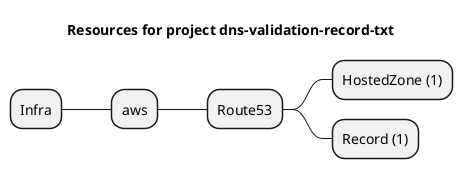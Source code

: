 @startmindmap
title Resources for project dns-validation-record-txt
skinparam monochrome true
+ Infra
++ aws
+++ Route53
++++ HostedZone (1)
++++ Record (1)
@endmindmap